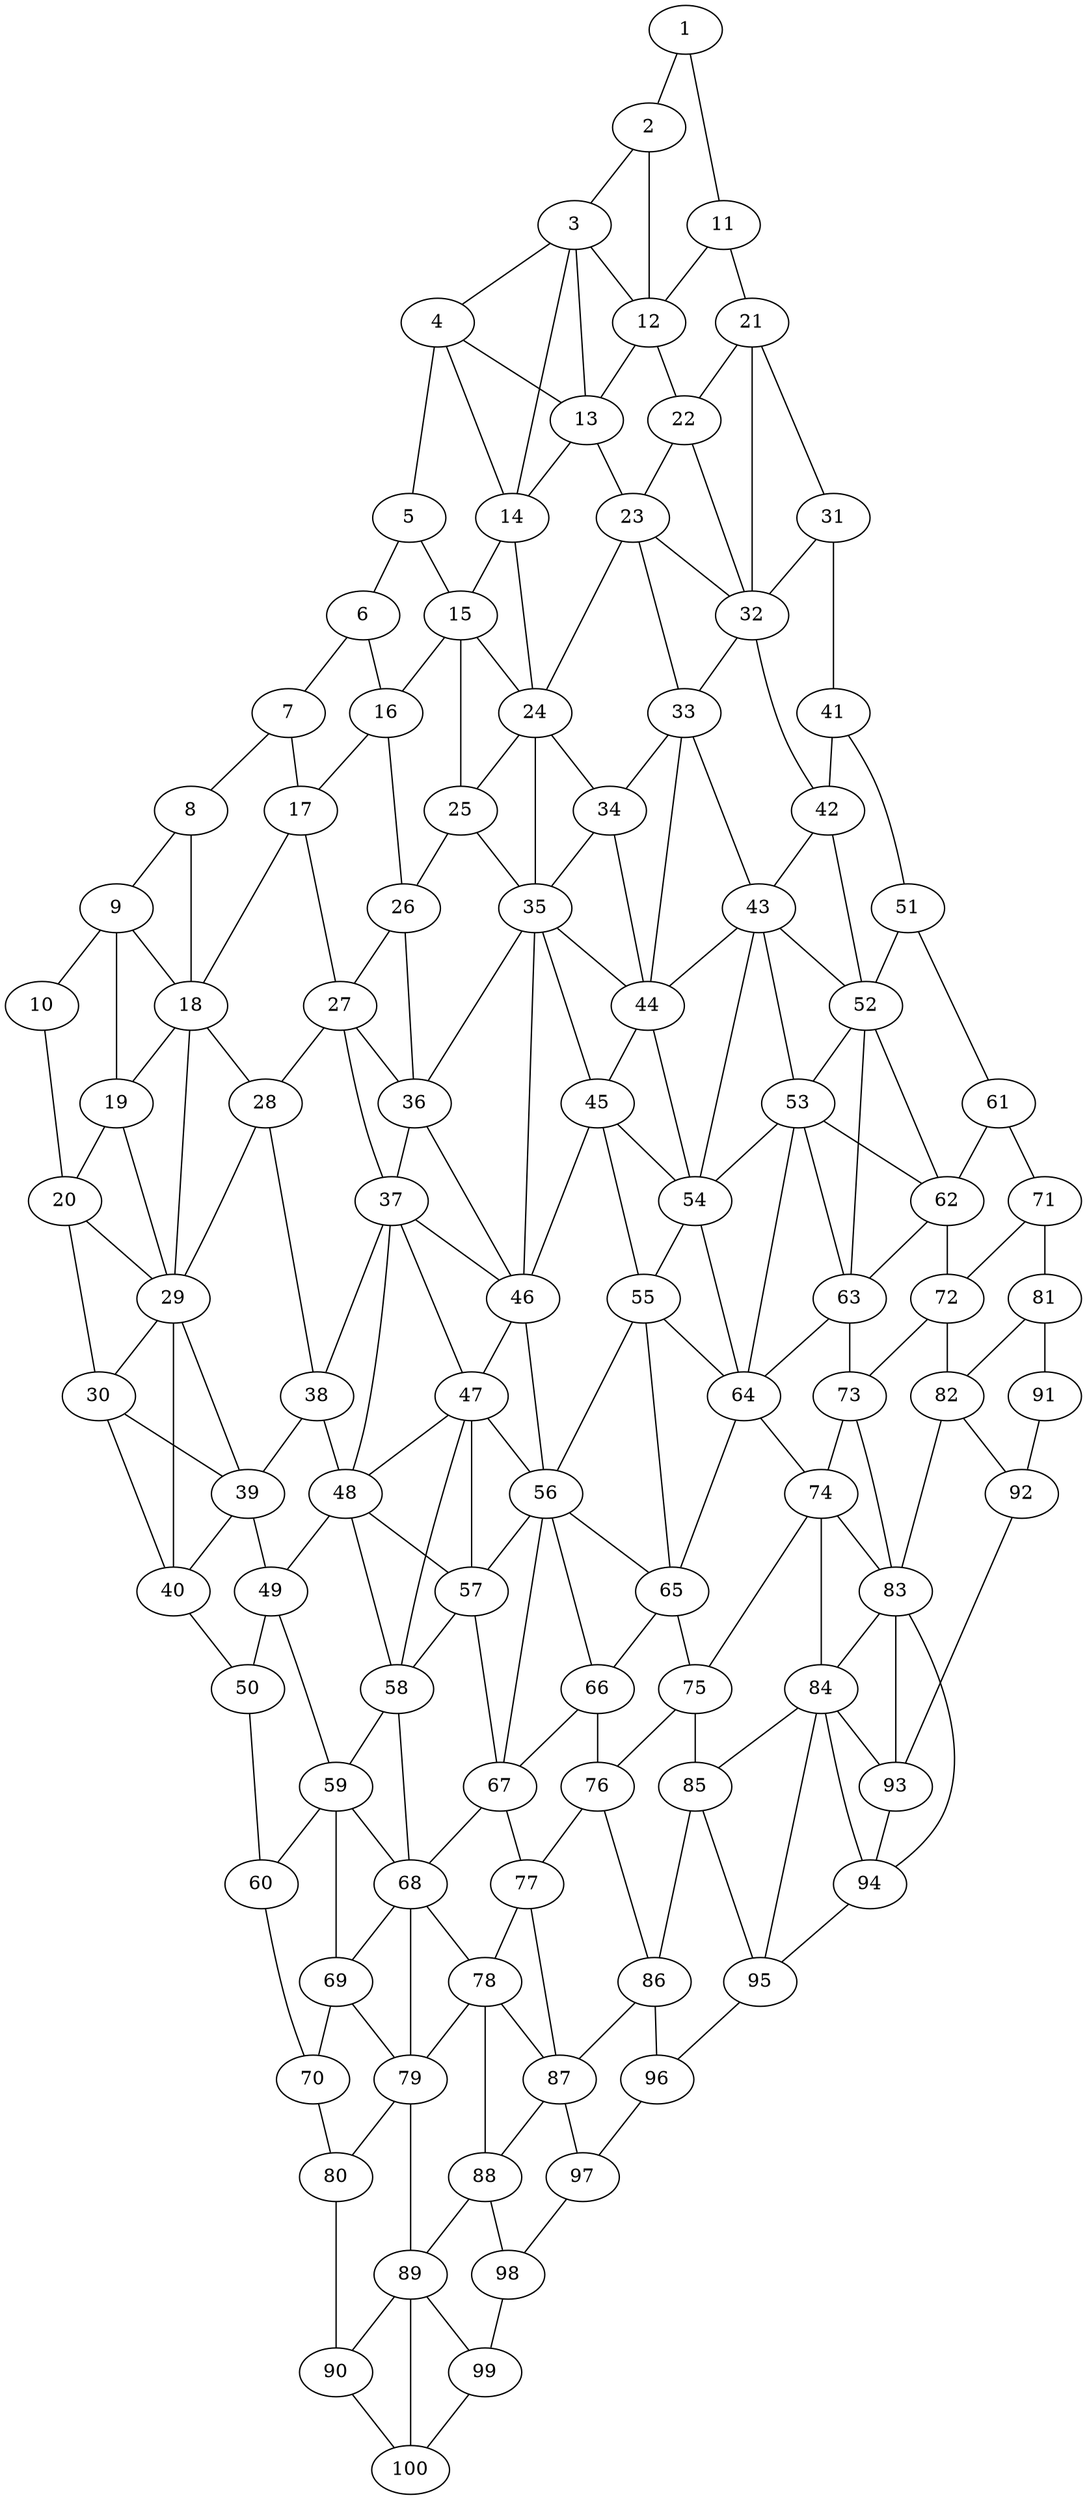 graph graphname {1--2
1--11
2--3
2--12
3--4
3--12
3--13
3--14
4--5
4--13
4--14
5--6
5--15
6--7
6--16
7--8
7--17
8--9
8--18
9--10
9--18
9--19
10--20
11--12
11--21
12--13
12--22
13--14
13--23
14--15
14--24
15--16
15--24
15--25
16--17
16--26
17--18
17--27
18--19
18--28
18--29
19--20
19--29
20--29
20--30
21--22
21--31
21--32
22--23
22--32
23--24
23--32
23--33
24--25
24--34
24--35
25--26
25--35
26--27
26--36
27--28
27--36
27--37
28--29
28--38
29--30
29--39
29--40
30--39
30--40
31--32
31--41
32--33
32--42
33--34
33--43
33--44
34--35
34--44
35--36
35--44
35--45
35--46
36--37
36--46
37--38
37--46
37--47
37--48
38--39
38--48
39--40
39--49
40--50
41--42
41--51
42--43
42--52
43--44
43--52
43--53
43--54
44--45
44--54
45--46
45--54
45--55
46--47
46--56
47--48
47--56
47--57
47--58
48--49
48--57
48--58
49--50
49--59
50--60
51--52
51--61
52--53
52--62
52--63
53--54
53--62
53--63
53--64
54--55
54--64
55--56
55--64
55--65
56--57
56--65
56--66
56--67
57--58
57--67
58--59
58--68
59--60
59--68
59--69
60--70
61--62
61--71
62--63
62--72
63--64
63--73
64--65
64--74
65--66
65--75
66--67
66--76
67--68
67--77
68--69
68--78
68--79
69--70
69--79
70--80
71--72
71--81
72--73
72--82
73--74
73--83
74--75
74--83
74--84
75--76
75--85
76--77
76--86
77--78
77--87
78--79
78--87
78--88
79--80
79--89
80--90
81--82
81--91
82--83
82--92
83--84
83--93
83--94
84--85
84--93
84--94
84--95
85--86
85--95
86--87
86--96
87--88
87--97
88--89
88--98
89--90
89--99
89--100
90--100
91--92
92--93
93--94
94--95
95--96
96--97
97--98
98--99
99--100
}